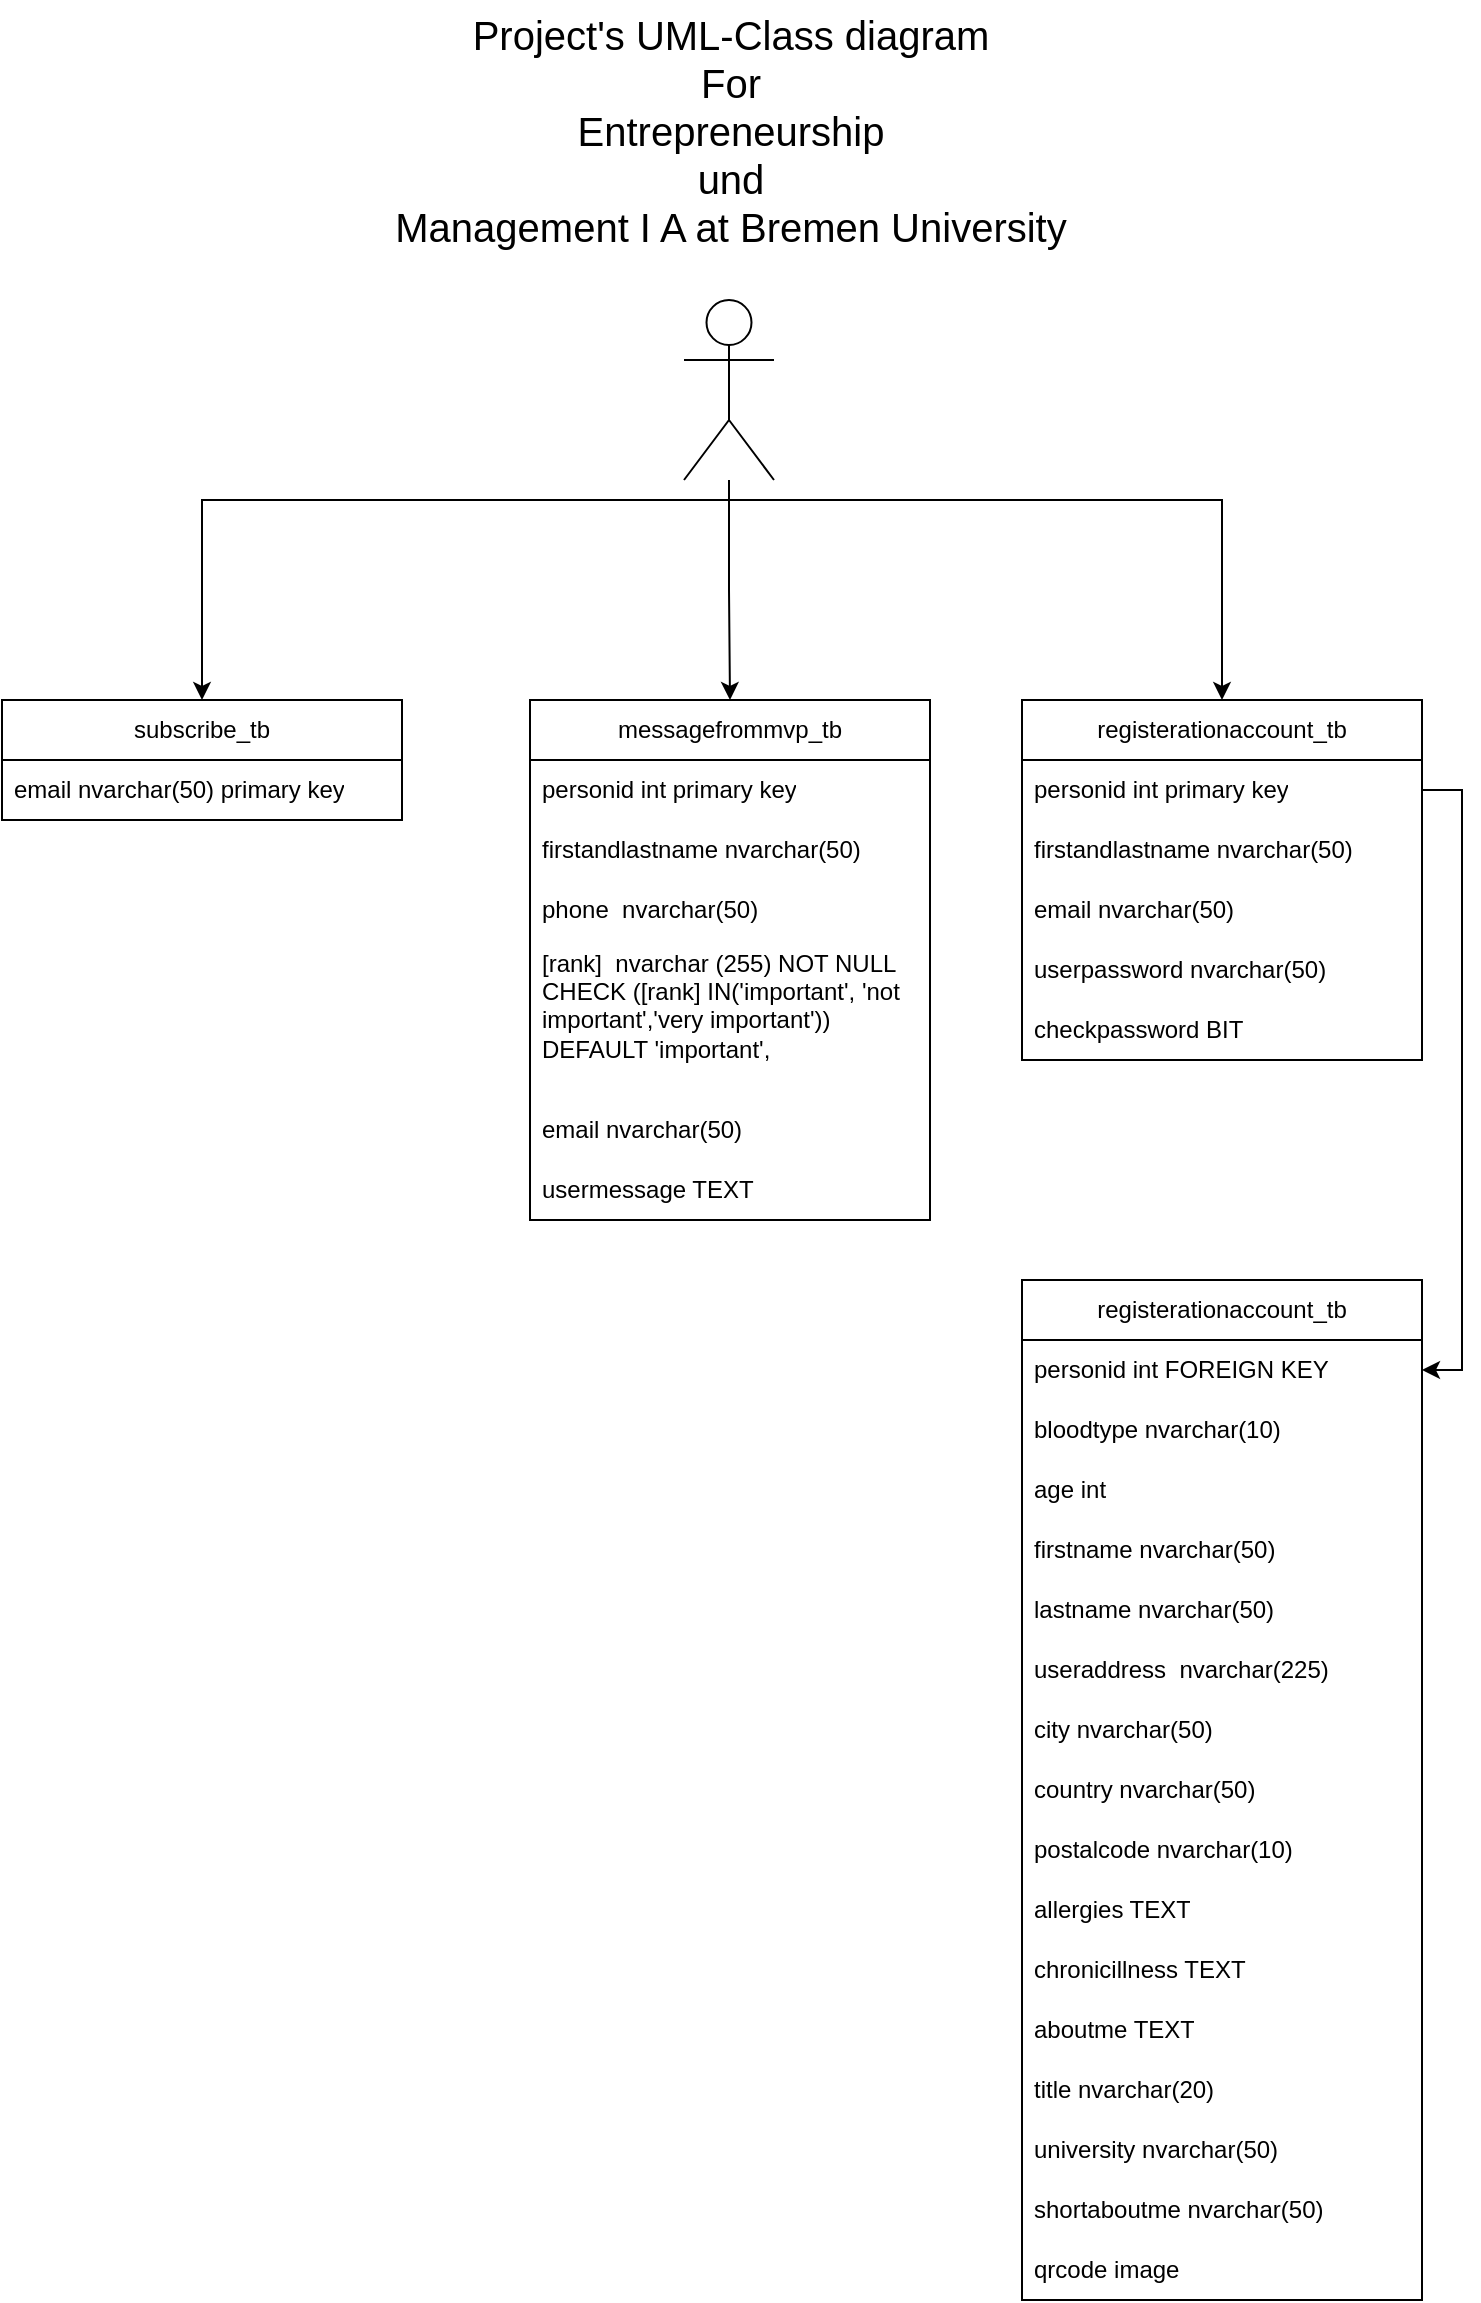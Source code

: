 <mxfile version="20.8.5" type="device"><diagram id="m0VUBXJKeFH-OuzAe-9b" name="Sayfa -1"><mxGraphModel dx="1400" dy="721" grid="1" gridSize="10" guides="1" tooltips="1" connect="1" arrows="1" fold="1" page="1" pageScale="1" pageWidth="827" pageHeight="1169" math="0" shadow="0"><root><mxCell id="0"/><mxCell id="1" parent="0"/><mxCell id="fGFID1qfQ9NMoOSFPPsk-1" value="Project's UML-Class diagram&lt;br style=&quot;font-size: 20px;&quot;&gt;For &lt;br style=&quot;font-size: 20px;&quot;&gt;Entrepreneurship &lt;br style=&quot;font-size: 20px;&quot;&gt;und &lt;br style=&quot;font-size: 20px;&quot;&gt;Management I A at Bremen University" style="text;html=1;align=center;verticalAlign=middle;resizable=0;points=[];autosize=1;strokeColor=none;fillColor=none;fontSize=20;" vertex="1" parent="1"><mxGeometry x="224" width="360" height="130" as="geometry"/></mxCell><mxCell id="fGFID1qfQ9NMoOSFPPsk-2" value="subscribe_tb" style="swimlane;fontStyle=0;childLayout=stackLayout;horizontal=1;startSize=30;horizontalStack=0;resizeParent=1;resizeParentMax=0;resizeLast=0;collapsible=1;marginBottom=0;whiteSpace=wrap;html=1;" vertex="1" parent="1"><mxGeometry x="40" y="350" width="200" height="60" as="geometry"/></mxCell><mxCell id="fGFID1qfQ9NMoOSFPPsk-3" value="email nvarchar(50) primary key" style="text;strokeColor=none;fillColor=none;align=left;verticalAlign=middle;spacingLeft=4;spacingRight=4;overflow=hidden;points=[[0,0.5],[1,0.5]];portConstraint=eastwest;rotatable=0;whiteSpace=wrap;html=1;" vertex="1" parent="fGFID1qfQ9NMoOSFPPsk-2"><mxGeometry y="30" width="200" height="30" as="geometry"/></mxCell><mxCell id="fGFID1qfQ9NMoOSFPPsk-25" style="edgeStyle=orthogonalEdgeStyle;rounded=0;orthogonalLoop=1;jettySize=auto;html=1;entryX=0.5;entryY=0;entryDx=0;entryDy=0;" edge="1" parent="1" source="fGFID1qfQ9NMoOSFPPsk-6" target="fGFID1qfQ9NMoOSFPPsk-9"><mxGeometry relative="1" as="geometry"/></mxCell><mxCell id="fGFID1qfQ9NMoOSFPPsk-26" style="edgeStyle=orthogonalEdgeStyle;rounded=0;orthogonalLoop=1;jettySize=auto;html=1;entryX=0.5;entryY=0;entryDx=0;entryDy=0;" edge="1" parent="1" source="fGFID1qfQ9NMoOSFPPsk-6" target="fGFID1qfQ9NMoOSFPPsk-2"><mxGeometry relative="1" as="geometry"><Array as="points"><mxPoint x="403" y="250"/><mxPoint x="140" y="250"/></Array></mxGeometry></mxCell><mxCell id="fGFID1qfQ9NMoOSFPPsk-27" style="edgeStyle=orthogonalEdgeStyle;rounded=0;orthogonalLoop=1;jettySize=auto;html=1;" edge="1" parent="1" source="fGFID1qfQ9NMoOSFPPsk-6" target="fGFID1qfQ9NMoOSFPPsk-20"><mxGeometry relative="1" as="geometry"><Array as="points"><mxPoint x="403" y="250"/><mxPoint x="650" y="250"/></Array></mxGeometry></mxCell><mxCell id="fGFID1qfQ9NMoOSFPPsk-6" value="" style="shape=umlActor;verticalLabelPosition=bottom;verticalAlign=top;html=1;outlineConnect=0;" vertex="1" parent="1"><mxGeometry x="381" y="150" width="45" height="90" as="geometry"/></mxCell><mxCell id="fGFID1qfQ9NMoOSFPPsk-9" value="messagefrommvp_tb" style="swimlane;fontStyle=0;childLayout=stackLayout;horizontal=1;startSize=30;horizontalStack=0;resizeParent=1;resizeParentMax=0;resizeLast=0;collapsible=1;marginBottom=0;whiteSpace=wrap;html=1;" vertex="1" parent="1"><mxGeometry x="304" y="350" width="200" height="260" as="geometry"/></mxCell><mxCell id="fGFID1qfQ9NMoOSFPPsk-10" value="personid int primary key" style="text;strokeColor=none;fillColor=none;align=left;verticalAlign=middle;spacingLeft=4;spacingRight=4;overflow=hidden;points=[[0,0.5],[1,0.5]];portConstraint=eastwest;rotatable=0;whiteSpace=wrap;html=1;" vertex="1" parent="fGFID1qfQ9NMoOSFPPsk-9"><mxGeometry y="30" width="200" height="30" as="geometry"/></mxCell><mxCell id="fGFID1qfQ9NMoOSFPPsk-12" value="firstandlastname nvarchar(50)" style="text;strokeColor=none;fillColor=none;align=left;verticalAlign=middle;spacingLeft=4;spacingRight=4;overflow=hidden;points=[[0,0.5],[1,0.5]];portConstraint=eastwest;rotatable=0;whiteSpace=wrap;html=1;" vertex="1" parent="fGFID1qfQ9NMoOSFPPsk-9"><mxGeometry y="60" width="200" height="30" as="geometry"/></mxCell><mxCell id="fGFID1qfQ9NMoOSFPPsk-13" value="phone&amp;nbsp; nvarchar(50)" style="text;strokeColor=none;fillColor=none;align=left;verticalAlign=middle;spacingLeft=4;spacingRight=4;overflow=hidden;points=[[0,0.5],[1,0.5]];portConstraint=eastwest;rotatable=0;whiteSpace=wrap;html=1;" vertex="1" parent="fGFID1qfQ9NMoOSFPPsk-9"><mxGeometry y="90" width="200" height="30" as="geometry"/></mxCell><mxCell id="fGFID1qfQ9NMoOSFPPsk-14" value="&lt;div&gt;[rank]&amp;nbsp; nvarchar (255) NOT NULL CHECK ([rank] IN('important', 'not important','very important')) DEFAULT 'important',&lt;/div&gt;&lt;div&gt;&lt;br&gt;&lt;/div&gt;" style="text;strokeColor=none;fillColor=none;align=left;verticalAlign=middle;spacingLeft=4;spacingRight=4;overflow=hidden;points=[[0,0.5],[1,0.5]];portConstraint=eastwest;rotatable=0;whiteSpace=wrap;html=1;" vertex="1" parent="fGFID1qfQ9NMoOSFPPsk-9"><mxGeometry y="120" width="200" height="80" as="geometry"/></mxCell><mxCell id="fGFID1qfQ9NMoOSFPPsk-15" value="email nvarchar(50)" style="text;strokeColor=none;fillColor=none;align=left;verticalAlign=middle;spacingLeft=4;spacingRight=4;overflow=hidden;points=[[0,0.5],[1,0.5]];portConstraint=eastwest;rotatable=0;whiteSpace=wrap;html=1;" vertex="1" parent="fGFID1qfQ9NMoOSFPPsk-9"><mxGeometry y="200" width="200" height="30" as="geometry"/></mxCell><mxCell id="fGFID1qfQ9NMoOSFPPsk-16" value="usermessage TEXT" style="text;strokeColor=none;fillColor=none;align=left;verticalAlign=middle;spacingLeft=4;spacingRight=4;overflow=hidden;points=[[0,0.5],[1,0.5]];portConstraint=eastwest;rotatable=0;whiteSpace=wrap;html=1;" vertex="1" parent="fGFID1qfQ9NMoOSFPPsk-9"><mxGeometry y="230" width="200" height="30" as="geometry"/></mxCell><mxCell id="fGFID1qfQ9NMoOSFPPsk-20" value="registerationaccount_tb" style="swimlane;fontStyle=0;childLayout=stackLayout;horizontal=1;startSize=30;horizontalStack=0;resizeParent=1;resizeParentMax=0;resizeLast=0;collapsible=1;marginBottom=0;whiteSpace=wrap;html=1;" vertex="1" parent="1"><mxGeometry x="550" y="350" width="200" height="180" as="geometry"/></mxCell><mxCell id="fGFID1qfQ9NMoOSFPPsk-21" value="&lt;div&gt;personid int primary key&lt;/div&gt;" style="text;strokeColor=none;fillColor=none;align=left;verticalAlign=middle;spacingLeft=4;spacingRight=4;overflow=hidden;points=[[0,0.5],[1,0.5]];portConstraint=eastwest;rotatable=0;whiteSpace=wrap;html=1;" vertex="1" parent="fGFID1qfQ9NMoOSFPPsk-20"><mxGeometry y="30" width="200" height="30" as="geometry"/></mxCell><mxCell id="fGFID1qfQ9NMoOSFPPsk-28" value="&lt;div&gt;firstandlastname nvarchar(50)&lt;/div&gt;" style="text;strokeColor=none;fillColor=none;align=left;verticalAlign=middle;spacingLeft=4;spacingRight=4;overflow=hidden;points=[[0,0.5],[1,0.5]];portConstraint=eastwest;rotatable=0;whiteSpace=wrap;html=1;" vertex="1" parent="fGFID1qfQ9NMoOSFPPsk-20"><mxGeometry y="60" width="200" height="30" as="geometry"/></mxCell><mxCell id="fGFID1qfQ9NMoOSFPPsk-29" value="&lt;div&gt;email nvarchar(50)&lt;/div&gt;" style="text;strokeColor=none;fillColor=none;align=left;verticalAlign=middle;spacingLeft=4;spacingRight=4;overflow=hidden;points=[[0,0.5],[1,0.5]];portConstraint=eastwest;rotatable=0;whiteSpace=wrap;html=1;" vertex="1" parent="fGFID1qfQ9NMoOSFPPsk-20"><mxGeometry y="90" width="200" height="30" as="geometry"/></mxCell><mxCell id="fGFID1qfQ9NMoOSFPPsk-30" value="&lt;div&gt;userpassword nvarchar(50)&lt;/div&gt;" style="text;strokeColor=none;fillColor=none;align=left;verticalAlign=middle;spacingLeft=4;spacingRight=4;overflow=hidden;points=[[0,0.5],[1,0.5]];portConstraint=eastwest;rotatable=0;whiteSpace=wrap;html=1;" vertex="1" parent="fGFID1qfQ9NMoOSFPPsk-20"><mxGeometry y="120" width="200" height="30" as="geometry"/></mxCell><mxCell id="fGFID1qfQ9NMoOSFPPsk-31" value="&lt;div&gt;checkpassword BIT&lt;/div&gt;" style="text;strokeColor=none;fillColor=none;align=left;verticalAlign=middle;spacingLeft=4;spacingRight=4;overflow=hidden;points=[[0,0.5],[1,0.5]];portConstraint=eastwest;rotatable=0;whiteSpace=wrap;html=1;" vertex="1" parent="fGFID1qfQ9NMoOSFPPsk-20"><mxGeometry y="150" width="200" height="30" as="geometry"/></mxCell><mxCell id="fGFID1qfQ9NMoOSFPPsk-32" value="registerationaccount_tb" style="swimlane;fontStyle=0;childLayout=stackLayout;horizontal=1;startSize=30;horizontalStack=0;resizeParent=1;resizeParentMax=0;resizeLast=0;collapsible=1;marginBottom=0;whiteSpace=wrap;html=1;" vertex="1" parent="1"><mxGeometry x="550" y="640" width="200" height="510" as="geometry"/></mxCell><mxCell id="fGFID1qfQ9NMoOSFPPsk-33" value="&lt;div&gt;personid int FOREIGN KEY&amp;nbsp;&lt;/div&gt;" style="text;strokeColor=none;fillColor=none;align=left;verticalAlign=middle;spacingLeft=4;spacingRight=4;overflow=hidden;points=[[0,0.5],[1,0.5]];portConstraint=eastwest;rotatable=0;whiteSpace=wrap;html=1;" vertex="1" parent="fGFID1qfQ9NMoOSFPPsk-32"><mxGeometry y="30" width="200" height="30" as="geometry"/></mxCell><mxCell id="fGFID1qfQ9NMoOSFPPsk-34" value="&lt;div&gt;bloodtype nvarchar(10)&lt;/div&gt;" style="text;strokeColor=none;fillColor=none;align=left;verticalAlign=middle;spacingLeft=4;spacingRight=4;overflow=hidden;points=[[0,0.5],[1,0.5]];portConstraint=eastwest;rotatable=0;whiteSpace=wrap;html=1;" vertex="1" parent="fGFID1qfQ9NMoOSFPPsk-32"><mxGeometry y="60" width="200" height="30" as="geometry"/></mxCell><mxCell id="fGFID1qfQ9NMoOSFPPsk-35" value="&lt;div&gt;age int&lt;/div&gt;" style="text;strokeColor=none;fillColor=none;align=left;verticalAlign=middle;spacingLeft=4;spacingRight=4;overflow=hidden;points=[[0,0.5],[1,0.5]];portConstraint=eastwest;rotatable=0;whiteSpace=wrap;html=1;" vertex="1" parent="fGFID1qfQ9NMoOSFPPsk-32"><mxGeometry y="90" width="200" height="30" as="geometry"/></mxCell><mxCell id="fGFID1qfQ9NMoOSFPPsk-36" value="&lt;div&gt;firstname nvarchar(50)&lt;/div&gt;" style="text;strokeColor=none;fillColor=none;align=left;verticalAlign=middle;spacingLeft=4;spacingRight=4;overflow=hidden;points=[[0,0.5],[1,0.5]];portConstraint=eastwest;rotatable=0;whiteSpace=wrap;html=1;" vertex="1" parent="fGFID1qfQ9NMoOSFPPsk-32"><mxGeometry y="120" width="200" height="30" as="geometry"/></mxCell><mxCell id="fGFID1qfQ9NMoOSFPPsk-37" value="&lt;div&gt;lastname nvarchar(50)&lt;/div&gt;" style="text;strokeColor=none;fillColor=none;align=left;verticalAlign=middle;spacingLeft=4;spacingRight=4;overflow=hidden;points=[[0,0.5],[1,0.5]];portConstraint=eastwest;rotatable=0;whiteSpace=wrap;html=1;" vertex="1" parent="fGFID1qfQ9NMoOSFPPsk-32"><mxGeometry y="150" width="200" height="30" as="geometry"/></mxCell><mxCell id="fGFID1qfQ9NMoOSFPPsk-40" value="&lt;div&gt;useraddress&amp;nbsp; nvarchar(225)&lt;/div&gt;" style="text;strokeColor=none;fillColor=none;align=left;verticalAlign=middle;spacingLeft=4;spacingRight=4;overflow=hidden;points=[[0,0.5],[1,0.5]];portConstraint=eastwest;rotatable=0;whiteSpace=wrap;html=1;" vertex="1" parent="fGFID1qfQ9NMoOSFPPsk-32"><mxGeometry y="180" width="200" height="30" as="geometry"/></mxCell><mxCell id="fGFID1qfQ9NMoOSFPPsk-39" value="&lt;div&gt;city nvarchar(50)&lt;/div&gt;" style="text;strokeColor=none;fillColor=none;align=left;verticalAlign=middle;spacingLeft=4;spacingRight=4;overflow=hidden;points=[[0,0.5],[1,0.5]];portConstraint=eastwest;rotatable=0;whiteSpace=wrap;html=1;" vertex="1" parent="fGFID1qfQ9NMoOSFPPsk-32"><mxGeometry y="210" width="200" height="30" as="geometry"/></mxCell><mxCell id="fGFID1qfQ9NMoOSFPPsk-42" value="&lt;div&gt;country nvarchar(50)&lt;/div&gt;" style="text;strokeColor=none;fillColor=none;align=left;verticalAlign=middle;spacingLeft=4;spacingRight=4;overflow=hidden;points=[[0,0.5],[1,0.5]];portConstraint=eastwest;rotatable=0;whiteSpace=wrap;html=1;" vertex="1" parent="fGFID1qfQ9NMoOSFPPsk-32"><mxGeometry y="240" width="200" height="30" as="geometry"/></mxCell><mxCell id="fGFID1qfQ9NMoOSFPPsk-41" value="&lt;div&gt;postalcode nvarchar(10)&lt;/div&gt;" style="text;strokeColor=none;fillColor=none;align=left;verticalAlign=middle;spacingLeft=4;spacingRight=4;overflow=hidden;points=[[0,0.5],[1,0.5]];portConstraint=eastwest;rotatable=0;whiteSpace=wrap;html=1;" vertex="1" parent="fGFID1qfQ9NMoOSFPPsk-32"><mxGeometry y="270" width="200" height="30" as="geometry"/></mxCell><mxCell id="fGFID1qfQ9NMoOSFPPsk-43" value="&lt;div&gt;allergies TEXT&lt;/div&gt;" style="text;strokeColor=none;fillColor=none;align=left;verticalAlign=middle;spacingLeft=4;spacingRight=4;overflow=hidden;points=[[0,0.5],[1,0.5]];portConstraint=eastwest;rotatable=0;whiteSpace=wrap;html=1;" vertex="1" parent="fGFID1qfQ9NMoOSFPPsk-32"><mxGeometry y="300" width="200" height="30" as="geometry"/></mxCell><mxCell id="fGFID1qfQ9NMoOSFPPsk-44" value="&lt;div&gt;chronicillness TEXT&lt;/div&gt;" style="text;strokeColor=none;fillColor=none;align=left;verticalAlign=middle;spacingLeft=4;spacingRight=4;overflow=hidden;points=[[0,0.5],[1,0.5]];portConstraint=eastwest;rotatable=0;whiteSpace=wrap;html=1;" vertex="1" parent="fGFID1qfQ9NMoOSFPPsk-32"><mxGeometry y="330" width="200" height="30" as="geometry"/></mxCell><mxCell id="fGFID1qfQ9NMoOSFPPsk-45" value="&lt;div&gt;aboutme TEXT&lt;/div&gt;" style="text;strokeColor=none;fillColor=none;align=left;verticalAlign=middle;spacingLeft=4;spacingRight=4;overflow=hidden;points=[[0,0.5],[1,0.5]];portConstraint=eastwest;rotatable=0;whiteSpace=wrap;html=1;" vertex="1" parent="fGFID1qfQ9NMoOSFPPsk-32"><mxGeometry y="360" width="200" height="30" as="geometry"/></mxCell><mxCell id="fGFID1qfQ9NMoOSFPPsk-46" value="&lt;div&gt;title nvarchar(20)&lt;/div&gt;" style="text;strokeColor=none;fillColor=none;align=left;verticalAlign=middle;spacingLeft=4;spacingRight=4;overflow=hidden;points=[[0,0.5],[1,0.5]];portConstraint=eastwest;rotatable=0;whiteSpace=wrap;html=1;" vertex="1" parent="fGFID1qfQ9NMoOSFPPsk-32"><mxGeometry y="390" width="200" height="30" as="geometry"/></mxCell><mxCell id="fGFID1qfQ9NMoOSFPPsk-47" value="&lt;div&gt;university nvarchar(50)&lt;/div&gt;" style="text;strokeColor=none;fillColor=none;align=left;verticalAlign=middle;spacingLeft=4;spacingRight=4;overflow=hidden;points=[[0,0.5],[1,0.5]];portConstraint=eastwest;rotatable=0;whiteSpace=wrap;html=1;" vertex="1" parent="fGFID1qfQ9NMoOSFPPsk-32"><mxGeometry y="420" width="200" height="30" as="geometry"/></mxCell><mxCell id="fGFID1qfQ9NMoOSFPPsk-48" value="&lt;div&gt;shortaboutme nvarchar(50)&lt;/div&gt;" style="text;strokeColor=none;fillColor=none;align=left;verticalAlign=middle;spacingLeft=4;spacingRight=4;overflow=hidden;points=[[0,0.5],[1,0.5]];portConstraint=eastwest;rotatable=0;whiteSpace=wrap;html=1;" vertex="1" parent="fGFID1qfQ9NMoOSFPPsk-32"><mxGeometry y="450" width="200" height="30" as="geometry"/></mxCell><mxCell id="fGFID1qfQ9NMoOSFPPsk-49" value="&lt;div&gt;qrcode image&lt;/div&gt;" style="text;strokeColor=none;fillColor=none;align=left;verticalAlign=middle;spacingLeft=4;spacingRight=4;overflow=hidden;points=[[0,0.5],[1,0.5]];portConstraint=eastwest;rotatable=0;whiteSpace=wrap;html=1;" vertex="1" parent="fGFID1qfQ9NMoOSFPPsk-32"><mxGeometry y="480" width="200" height="30" as="geometry"/></mxCell><mxCell id="fGFID1qfQ9NMoOSFPPsk-38" style="edgeStyle=orthogonalEdgeStyle;rounded=0;orthogonalLoop=1;jettySize=auto;html=1;" edge="1" parent="1" source="fGFID1qfQ9NMoOSFPPsk-21" target="fGFID1qfQ9NMoOSFPPsk-33"><mxGeometry relative="1" as="geometry"><Array as="points"><mxPoint x="770" y="395"/><mxPoint x="770" y="685"/></Array></mxGeometry></mxCell></root></mxGraphModel></diagram></mxfile>